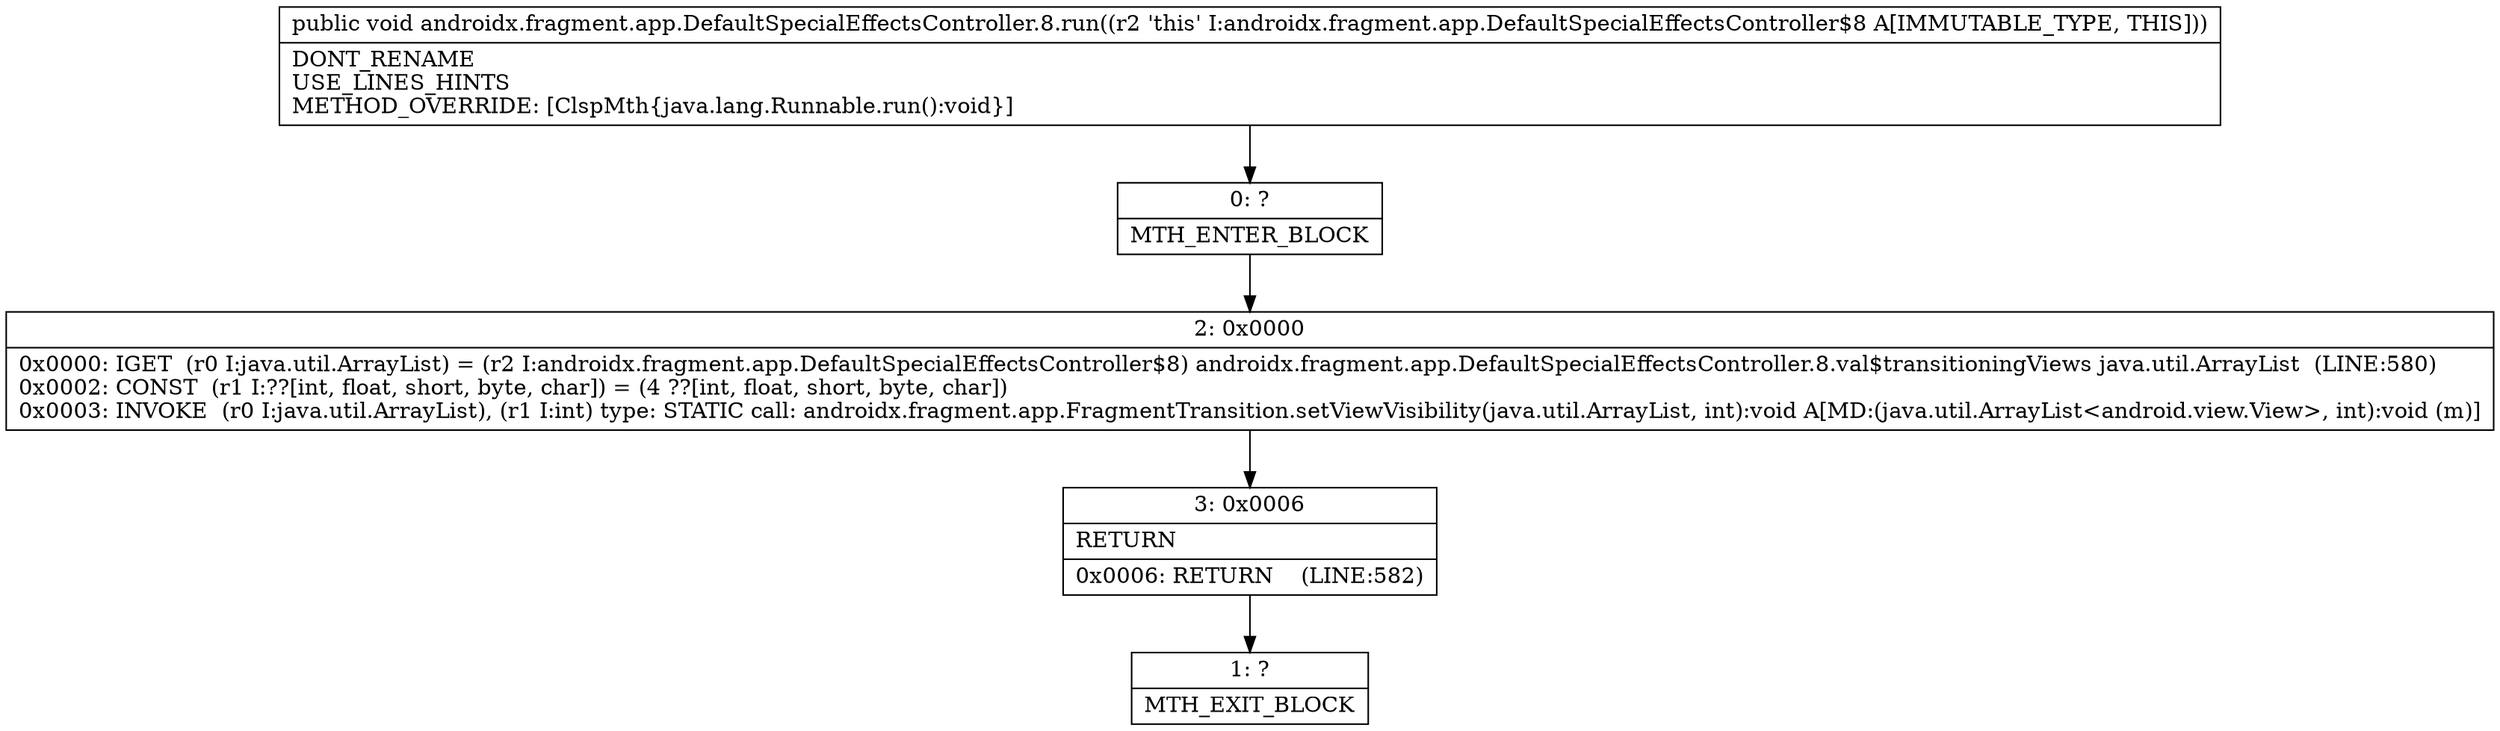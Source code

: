 digraph "CFG forandroidx.fragment.app.DefaultSpecialEffectsController.8.run()V" {
Node_0 [shape=record,label="{0\:\ ?|MTH_ENTER_BLOCK\l}"];
Node_2 [shape=record,label="{2\:\ 0x0000|0x0000: IGET  (r0 I:java.util.ArrayList) = (r2 I:androidx.fragment.app.DefaultSpecialEffectsController$8) androidx.fragment.app.DefaultSpecialEffectsController.8.val$transitioningViews java.util.ArrayList  (LINE:580)\l0x0002: CONST  (r1 I:??[int, float, short, byte, char]) = (4 ??[int, float, short, byte, char]) \l0x0003: INVOKE  (r0 I:java.util.ArrayList), (r1 I:int) type: STATIC call: androidx.fragment.app.FragmentTransition.setViewVisibility(java.util.ArrayList, int):void A[MD:(java.util.ArrayList\<android.view.View\>, int):void (m)]\l}"];
Node_3 [shape=record,label="{3\:\ 0x0006|RETURN\l|0x0006: RETURN    (LINE:582)\l}"];
Node_1 [shape=record,label="{1\:\ ?|MTH_EXIT_BLOCK\l}"];
MethodNode[shape=record,label="{public void androidx.fragment.app.DefaultSpecialEffectsController.8.run((r2 'this' I:androidx.fragment.app.DefaultSpecialEffectsController$8 A[IMMUTABLE_TYPE, THIS]))  | DONT_RENAME\lUSE_LINES_HINTS\lMETHOD_OVERRIDE: [ClspMth\{java.lang.Runnable.run():void\}]\l}"];
MethodNode -> Node_0;Node_0 -> Node_2;
Node_2 -> Node_3;
Node_3 -> Node_1;
}

